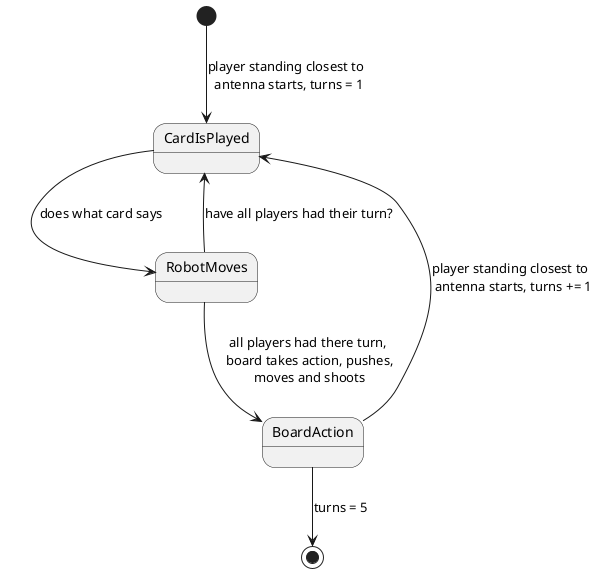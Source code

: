 @startuml

[*] --> CardIsPlayed : player standing closest to \n antenna starts, turns = 1

CardIsPlayed --> RobotMoves : does what card says

RobotMoves --> CardIsPlayed : have all players had their turn?

RobotMoves --> BoardAction : all players had there turn,\n board takes action, pushes,\n moves and shoots

BoardAction --> CardIsPlayed : player standing closest to \n antenna starts, turns += 1

BoardAction --> [*] : turns = 5

@enduml